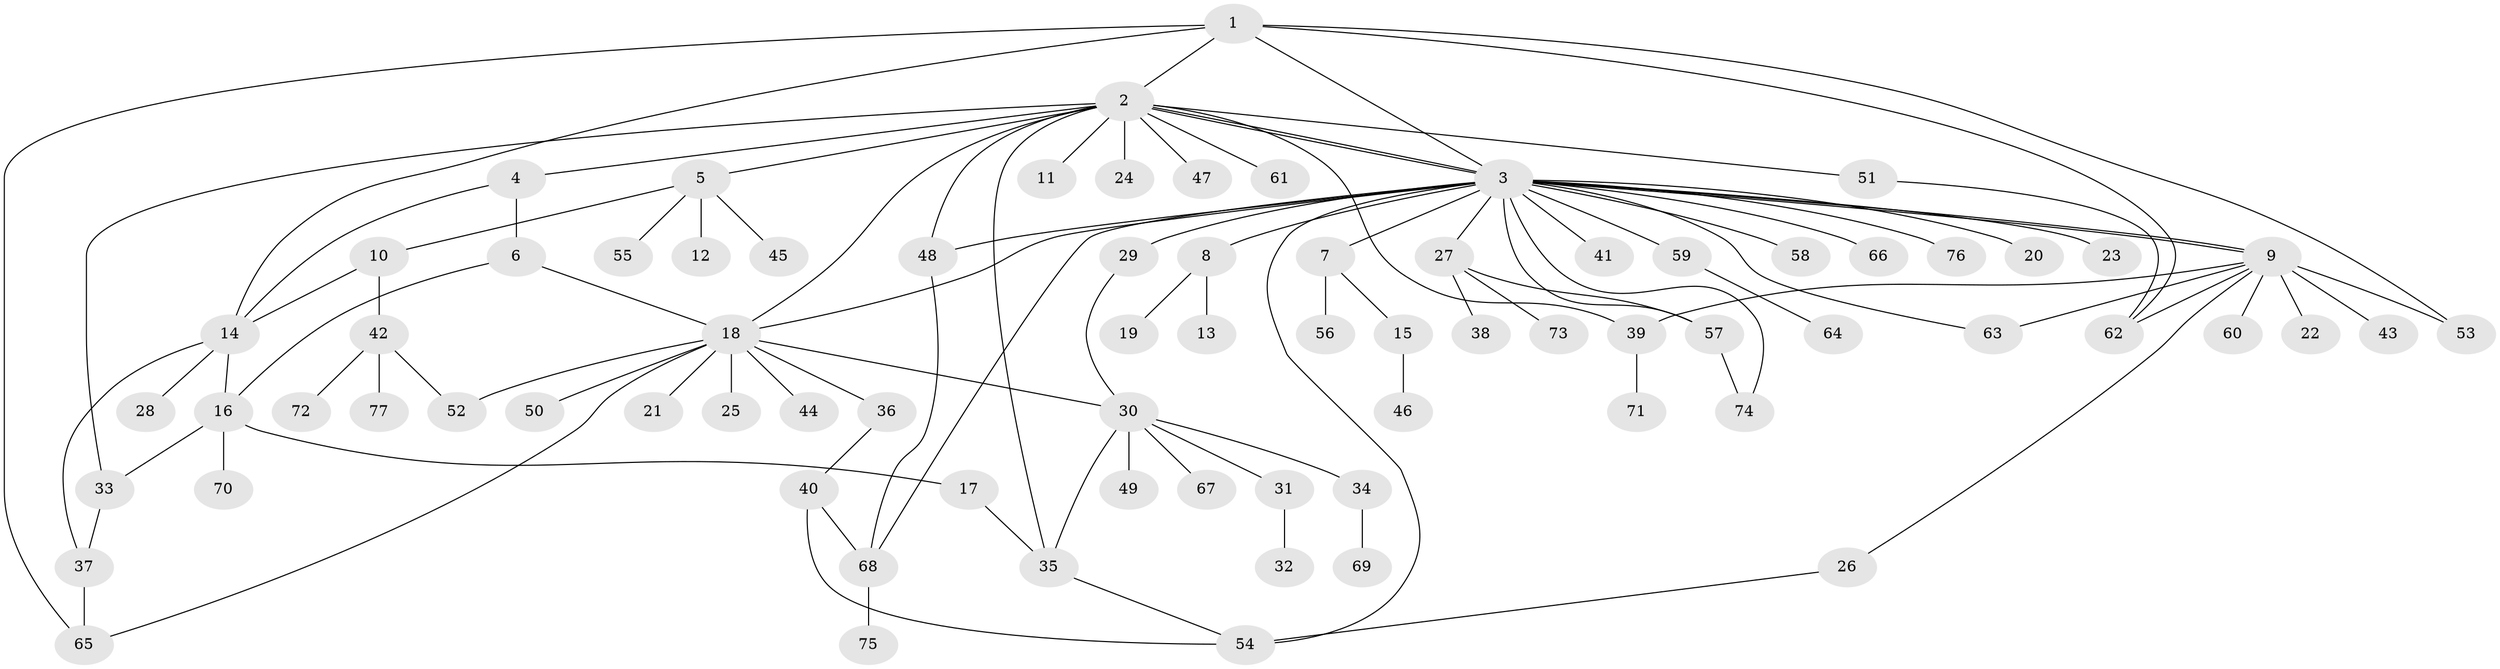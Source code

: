 // Generated by graph-tools (version 1.1) at 2025/35/03/09/25 02:35:42]
// undirected, 77 vertices, 105 edges
graph export_dot {
graph [start="1"]
  node [color=gray90,style=filled];
  1;
  2;
  3;
  4;
  5;
  6;
  7;
  8;
  9;
  10;
  11;
  12;
  13;
  14;
  15;
  16;
  17;
  18;
  19;
  20;
  21;
  22;
  23;
  24;
  25;
  26;
  27;
  28;
  29;
  30;
  31;
  32;
  33;
  34;
  35;
  36;
  37;
  38;
  39;
  40;
  41;
  42;
  43;
  44;
  45;
  46;
  47;
  48;
  49;
  50;
  51;
  52;
  53;
  54;
  55;
  56;
  57;
  58;
  59;
  60;
  61;
  62;
  63;
  64;
  65;
  66;
  67;
  68;
  69;
  70;
  71;
  72;
  73;
  74;
  75;
  76;
  77;
  1 -- 2;
  1 -- 3;
  1 -- 14;
  1 -- 53;
  1 -- 62;
  1 -- 65;
  2 -- 3;
  2 -- 3;
  2 -- 4;
  2 -- 5;
  2 -- 11;
  2 -- 18;
  2 -- 24;
  2 -- 33;
  2 -- 35;
  2 -- 39;
  2 -- 47;
  2 -- 48;
  2 -- 51;
  2 -- 61;
  3 -- 7;
  3 -- 8;
  3 -- 9;
  3 -- 9;
  3 -- 18;
  3 -- 20;
  3 -- 23;
  3 -- 27;
  3 -- 29;
  3 -- 41;
  3 -- 48;
  3 -- 54;
  3 -- 57;
  3 -- 58;
  3 -- 59;
  3 -- 63;
  3 -- 66;
  3 -- 68;
  3 -- 74;
  3 -- 76;
  4 -- 6;
  4 -- 14;
  5 -- 10;
  5 -- 12;
  5 -- 45;
  5 -- 55;
  6 -- 16;
  6 -- 18;
  7 -- 15;
  7 -- 56;
  8 -- 13;
  8 -- 19;
  9 -- 22;
  9 -- 26;
  9 -- 39;
  9 -- 43;
  9 -- 53;
  9 -- 60;
  9 -- 62;
  9 -- 63;
  10 -- 14;
  10 -- 42;
  14 -- 16;
  14 -- 28;
  14 -- 37;
  15 -- 46;
  16 -- 17;
  16 -- 33;
  16 -- 70;
  17 -- 35;
  18 -- 21;
  18 -- 25;
  18 -- 30;
  18 -- 36;
  18 -- 44;
  18 -- 50;
  18 -- 52;
  18 -- 65;
  26 -- 54;
  27 -- 38;
  27 -- 57;
  27 -- 73;
  29 -- 30;
  30 -- 31;
  30 -- 34;
  30 -- 35;
  30 -- 49;
  30 -- 67;
  31 -- 32;
  33 -- 37;
  34 -- 69;
  35 -- 54;
  36 -- 40;
  37 -- 65;
  39 -- 71;
  40 -- 54;
  40 -- 68;
  42 -- 52;
  42 -- 72;
  42 -- 77;
  48 -- 68;
  51 -- 62;
  57 -- 74;
  59 -- 64;
  68 -- 75;
}
